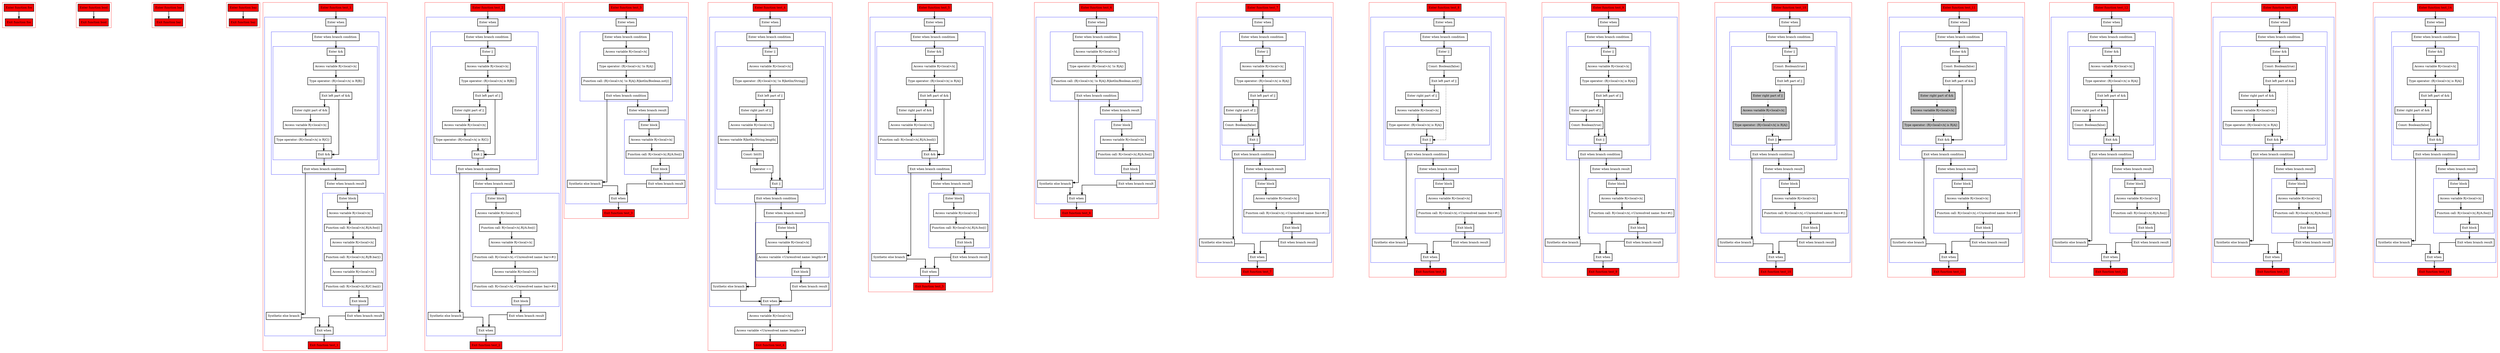 digraph booleanOperators_kt {
    graph [splines=ortho nodesep=3]
    node [shape=box penwidth=2]
    edge [penwidth=2]

    subgraph cluster_0 {
        color=red
        0 [label="Enter function foo" style="filled" fillcolor=red];
        1 [label="Exit function foo" style="filled" fillcolor=red];
    }

    0 -> {1};

    subgraph cluster_1 {
        color=red
        2 [label="Enter function bool" style="filled" fillcolor=red];
        3 [label="Exit function bool" style="filled" fillcolor=red];
    }

    2 -> {3};

    subgraph cluster_2 {
        color=red
        4 [label="Enter function bar" style="filled" fillcolor=red];
        5 [label="Exit function bar" style="filled" fillcolor=red];
    }

    4 -> {5};

    subgraph cluster_3 {
        color=red
        6 [label="Enter function baz" style="filled" fillcolor=red];
        7 [label="Exit function baz" style="filled" fillcolor=red];
    }

    6 -> {7};

    subgraph cluster_4 {
        color=red
        8 [label="Enter function test_1" style="filled" fillcolor=red];
        subgraph cluster_5 {
            color=blue
            9 [label="Enter when"];
            subgraph cluster_6 {
                color=blue
                10 [label="Enter when branch condition "];
                subgraph cluster_7 {
                    color=blue
                    11 [label="Enter &&"];
                    12 [label="Access variable R|<local>/x|"];
                    13 [label="Type operator: (R|<local>/x| is R|B|)"];
                    14 [label="Exit left part of &&"];
                    15 [label="Enter right part of &&"];
                    16 [label="Access variable R|<local>/x|"];
                    17 [label="Type operator: (R|<local>/x| is R|C|)"];
                    18 [label="Exit &&"];
                }
                19 [label="Exit when branch condition"];
            }
            20 [label="Synthetic else branch"];
            21 [label="Enter when branch result"];
            subgraph cluster_8 {
                color=blue
                22 [label="Enter block"];
                23 [label="Access variable R|<local>/x|"];
                24 [label="Function call: R|<local>/x|.R|/A.foo|()"];
                25 [label="Access variable R|<local>/x|"];
                26 [label="Function call: R|<local>/x|.R|/B.bar|()"];
                27 [label="Access variable R|<local>/x|"];
                28 [label="Function call: R|<local>/x|.R|/C.baz|()"];
                29 [label="Exit block"];
            }
            30 [label="Exit when branch result"];
            31 [label="Exit when"];
        }
        32 [label="Exit function test_1" style="filled" fillcolor=red];
    }

    8 -> {9};
    9 -> {10};
    10 -> {11};
    11 -> {12};
    12 -> {13};
    13 -> {14};
    14 -> {18 15};
    15 -> {16};
    16 -> {17};
    17 -> {18};
    18 -> {19};
    19 -> {21 20};
    20 -> {31};
    21 -> {22};
    22 -> {23};
    23 -> {24};
    24 -> {25};
    25 -> {26};
    26 -> {27};
    27 -> {28};
    28 -> {29};
    29 -> {30};
    30 -> {31};
    31 -> {32};

    subgraph cluster_9 {
        color=red
        33 [label="Enter function test_2" style="filled" fillcolor=red];
        subgraph cluster_10 {
            color=blue
            34 [label="Enter when"];
            subgraph cluster_11 {
                color=blue
                35 [label="Enter when branch condition "];
                subgraph cluster_12 {
                    color=blue
                    36 [label="Enter ||"];
                    37 [label="Access variable R|<local>/x|"];
                    38 [label="Type operator: (R|<local>/x| is R|B|)"];
                    39 [label="Exit left part of ||"];
                    40 [label="Enter right part of ||"];
                    41 [label="Access variable R|<local>/x|"];
                    42 [label="Type operator: (R|<local>/x| is R|C|)"];
                    43 [label="Exit ||"];
                }
                44 [label="Exit when branch condition"];
            }
            45 [label="Synthetic else branch"];
            46 [label="Enter when branch result"];
            subgraph cluster_13 {
                color=blue
                47 [label="Enter block"];
                48 [label="Access variable R|<local>/x|"];
                49 [label="Function call: R|<local>/x|.R|/A.foo|()"];
                50 [label="Access variable R|<local>/x|"];
                51 [label="Function call: R|<local>/x|.<Unresolved name: bar>#()"];
                52 [label="Access variable R|<local>/x|"];
                53 [label="Function call: R|<local>/x|.<Unresolved name: baz>#()"];
                54 [label="Exit block"];
            }
            55 [label="Exit when branch result"];
            56 [label="Exit when"];
        }
        57 [label="Exit function test_2" style="filled" fillcolor=red];
    }

    33 -> {34};
    34 -> {35};
    35 -> {36};
    36 -> {37};
    37 -> {38};
    38 -> {39};
    39 -> {43 40};
    40 -> {41};
    41 -> {42};
    42 -> {43};
    43 -> {44};
    44 -> {46 45};
    45 -> {56};
    46 -> {47};
    47 -> {48};
    48 -> {49};
    49 -> {50};
    50 -> {51};
    51 -> {52};
    52 -> {53};
    53 -> {54};
    54 -> {55};
    55 -> {56};
    56 -> {57};

    subgraph cluster_14 {
        color=red
        58 [label="Enter function test_3" style="filled" fillcolor=red];
        subgraph cluster_15 {
            color=blue
            59 [label="Enter when"];
            subgraph cluster_16 {
                color=blue
                60 [label="Enter when branch condition "];
                61 [label="Access variable R|<local>/x|"];
                62 [label="Type operator: (R|<local>/x| !is R|A|)"];
                63 [label="Function call: (R|<local>/x| !is R|A|).R|kotlin/Boolean.not|()"];
                64 [label="Exit when branch condition"];
            }
            65 [label="Synthetic else branch"];
            66 [label="Enter when branch result"];
            subgraph cluster_17 {
                color=blue
                67 [label="Enter block"];
                68 [label="Access variable R|<local>/x|"];
                69 [label="Function call: R|<local>/x|.R|/A.foo|()"];
                70 [label="Exit block"];
            }
            71 [label="Exit when branch result"];
            72 [label="Exit when"];
        }
        73 [label="Exit function test_3" style="filled" fillcolor=red];
    }

    58 -> {59};
    59 -> {60};
    60 -> {61};
    61 -> {62};
    62 -> {63};
    63 -> {64};
    64 -> {66 65};
    65 -> {72};
    66 -> {67};
    67 -> {68};
    68 -> {69};
    69 -> {70};
    70 -> {71};
    71 -> {72};
    72 -> {73};

    subgraph cluster_18 {
        color=red
        74 [label="Enter function test_4" style="filled" fillcolor=red];
        subgraph cluster_19 {
            color=blue
            75 [label="Enter when"];
            subgraph cluster_20 {
                color=blue
                76 [label="Enter when branch condition "];
                subgraph cluster_21 {
                    color=blue
                    77 [label="Enter ||"];
                    78 [label="Access variable R|<local>/x|"];
                    79 [label="Type operator: (R|<local>/x| !is R|kotlin/String|)"];
                    80 [label="Exit left part of ||"];
                    81 [label="Enter right part of ||"];
                    82 [label="Access variable R|<local>/x|"];
                    83 [label="Access variable R|kotlin/String.length|"];
                    84 [label="Const: Int(0)"];
                    85 [label="Operator =="];
                    86 [label="Exit ||"];
                }
                87 [label="Exit when branch condition"];
            }
            88 [label="Synthetic else branch"];
            89 [label="Enter when branch result"];
            subgraph cluster_22 {
                color=blue
                90 [label="Enter block"];
                91 [label="Access variable R|<local>/x|"];
                92 [label="Access variable <Unresolved name: length>#"];
                93 [label="Exit block"];
            }
            94 [label="Exit when branch result"];
            95 [label="Exit when"];
        }
        96 [label="Access variable R|<local>/x|"];
        97 [label="Access variable <Unresolved name: length>#"];
        98 [label="Exit function test_4" style="filled" fillcolor=red];
    }

    74 -> {75};
    75 -> {76};
    76 -> {77};
    77 -> {78};
    78 -> {79};
    79 -> {80};
    80 -> {86 81};
    81 -> {82};
    82 -> {83};
    83 -> {84};
    84 -> {85};
    85 -> {86};
    86 -> {87};
    87 -> {89 88};
    88 -> {95};
    89 -> {90};
    90 -> {91};
    91 -> {92};
    92 -> {93};
    93 -> {94};
    94 -> {95};
    95 -> {96};
    96 -> {97};
    97 -> {98};

    subgraph cluster_23 {
        color=red
        99 [label="Enter function test_5" style="filled" fillcolor=red];
        subgraph cluster_24 {
            color=blue
            100 [label="Enter when"];
            subgraph cluster_25 {
                color=blue
                101 [label="Enter when branch condition "];
                subgraph cluster_26 {
                    color=blue
                    102 [label="Enter &&"];
                    103 [label="Access variable R|<local>/x|"];
                    104 [label="Type operator: (R|<local>/x| is R|A|)"];
                    105 [label="Exit left part of &&"];
                    106 [label="Enter right part of &&"];
                    107 [label="Access variable R|<local>/x|"];
                    108 [label="Function call: R|<local>/x|.R|/A.bool|()"];
                    109 [label="Exit &&"];
                }
                110 [label="Exit when branch condition"];
            }
            111 [label="Synthetic else branch"];
            112 [label="Enter when branch result"];
            subgraph cluster_27 {
                color=blue
                113 [label="Enter block"];
                114 [label="Access variable R|<local>/x|"];
                115 [label="Function call: R|<local>/x|.R|/A.foo|()"];
                116 [label="Exit block"];
            }
            117 [label="Exit when branch result"];
            118 [label="Exit when"];
        }
        119 [label="Exit function test_5" style="filled" fillcolor=red];
    }

    99 -> {100};
    100 -> {101};
    101 -> {102};
    102 -> {103};
    103 -> {104};
    104 -> {105};
    105 -> {109 106};
    106 -> {107};
    107 -> {108};
    108 -> {109};
    109 -> {110};
    110 -> {112 111};
    111 -> {118};
    112 -> {113};
    113 -> {114};
    114 -> {115};
    115 -> {116};
    116 -> {117};
    117 -> {118};
    118 -> {119};

    subgraph cluster_28 {
        color=red
        120 [label="Enter function test_6" style="filled" fillcolor=red];
        subgraph cluster_29 {
            color=blue
            121 [label="Enter when"];
            subgraph cluster_30 {
                color=blue
                122 [label="Enter when branch condition "];
                123 [label="Access variable R|<local>/x|"];
                124 [label="Type operator: (R|<local>/x| !is R|A|)"];
                125 [label="Function call: (R|<local>/x| !is R|A|).R|kotlin/Boolean.not|()"];
                126 [label="Exit when branch condition"];
            }
            127 [label="Synthetic else branch"];
            128 [label="Enter when branch result"];
            subgraph cluster_31 {
                color=blue
                129 [label="Enter block"];
                130 [label="Access variable R|<local>/x|"];
                131 [label="Function call: R|<local>/x|.R|/A.foo|()"];
                132 [label="Exit block"];
            }
            133 [label="Exit when branch result"];
            134 [label="Exit when"];
        }
        135 [label="Exit function test_6" style="filled" fillcolor=red];
    }

    120 -> {121};
    121 -> {122};
    122 -> {123};
    123 -> {124};
    124 -> {125};
    125 -> {126};
    126 -> {128 127};
    127 -> {134};
    128 -> {129};
    129 -> {130};
    130 -> {131};
    131 -> {132};
    132 -> {133};
    133 -> {134};
    134 -> {135};

    subgraph cluster_32 {
        color=red
        136 [label="Enter function test_7" style="filled" fillcolor=red];
        subgraph cluster_33 {
            color=blue
            137 [label="Enter when"];
            subgraph cluster_34 {
                color=blue
                138 [label="Enter when branch condition "];
                subgraph cluster_35 {
                    color=blue
                    139 [label="Enter ||"];
                    140 [label="Access variable R|<local>/x|"];
                    141 [label="Type operator: (R|<local>/x| is R|A|)"];
                    142 [label="Exit left part of ||"];
                    143 [label="Enter right part of ||"];
                    144 [label="Const: Boolean(false)"];
                    145 [label="Exit ||"];
                }
                146 [label="Exit when branch condition"];
            }
            147 [label="Synthetic else branch"];
            148 [label="Enter when branch result"];
            subgraph cluster_36 {
                color=blue
                149 [label="Enter block"];
                150 [label="Access variable R|<local>/x|"];
                151 [label="Function call: R|<local>/x|.<Unresolved name: foo>#()"];
                152 [label="Exit block"];
            }
            153 [label="Exit when branch result"];
            154 [label="Exit when"];
        }
        155 [label="Exit function test_7" style="filled" fillcolor=red];
    }

    136 -> {137};
    137 -> {138};
    138 -> {139};
    139 -> {140};
    140 -> {141};
    141 -> {142};
    142 -> {145 143};
    143 -> {144};
    144 -> {145};
    145 -> {146};
    146 -> {148 147};
    147 -> {154};
    148 -> {149};
    149 -> {150};
    150 -> {151};
    151 -> {152};
    152 -> {153};
    153 -> {154};
    154 -> {155};

    subgraph cluster_37 {
        color=red
        156 [label="Enter function test_8" style="filled" fillcolor=red];
        subgraph cluster_38 {
            color=blue
            157 [label="Enter when"];
            subgraph cluster_39 {
                color=blue
                158 [label="Enter when branch condition "];
                subgraph cluster_40 {
                    color=blue
                    159 [label="Enter ||"];
                    160 [label="Const: Boolean(false)"];
                    161 [label="Exit left part of ||"];
                    162 [label="Enter right part of ||"];
                    163 [label="Access variable R|<local>/x|"];
                    164 [label="Type operator: (R|<local>/x| is R|A|)"];
                    165 [label="Exit ||"];
                }
                166 [label="Exit when branch condition"];
            }
            167 [label="Synthetic else branch"];
            168 [label="Enter when branch result"];
            subgraph cluster_41 {
                color=blue
                169 [label="Enter block"];
                170 [label="Access variable R|<local>/x|"];
                171 [label="Function call: R|<local>/x|.<Unresolved name: foo>#()"];
                172 [label="Exit block"];
            }
            173 [label="Exit when branch result"];
            174 [label="Exit when"];
        }
        175 [label="Exit function test_8" style="filled" fillcolor=red];
    }

    156 -> {157};
    157 -> {158};
    158 -> {159};
    159 -> {160};
    160 -> {161};
    161 -> {162};
    161 -> {165} [style=dotted];
    162 -> {163};
    163 -> {164};
    164 -> {165};
    165 -> {166};
    166 -> {168 167};
    167 -> {174};
    168 -> {169};
    169 -> {170};
    170 -> {171};
    171 -> {172};
    172 -> {173};
    173 -> {174};
    174 -> {175};

    subgraph cluster_42 {
        color=red
        176 [label="Enter function test_9" style="filled" fillcolor=red];
        subgraph cluster_43 {
            color=blue
            177 [label="Enter when"];
            subgraph cluster_44 {
                color=blue
                178 [label="Enter when branch condition "];
                subgraph cluster_45 {
                    color=blue
                    179 [label="Enter ||"];
                    180 [label="Access variable R|<local>/x|"];
                    181 [label="Type operator: (R|<local>/x| is R|A|)"];
                    182 [label="Exit left part of ||"];
                    183 [label="Enter right part of ||"];
                    184 [label="Const: Boolean(true)"];
                    185 [label="Exit ||"];
                }
                186 [label="Exit when branch condition"];
            }
            187 [label="Synthetic else branch"];
            188 [label="Enter when branch result"];
            subgraph cluster_46 {
                color=blue
                189 [label="Enter block"];
                190 [label="Access variable R|<local>/x|"];
                191 [label="Function call: R|<local>/x|.<Unresolved name: foo>#()"];
                192 [label="Exit block"];
            }
            193 [label="Exit when branch result"];
            194 [label="Exit when"];
        }
        195 [label="Exit function test_9" style="filled" fillcolor=red];
    }

    176 -> {177};
    177 -> {178};
    178 -> {179};
    179 -> {180};
    180 -> {181};
    181 -> {182};
    182 -> {185 183};
    183 -> {184};
    184 -> {185};
    185 -> {186};
    186 -> {188 187};
    187 -> {194};
    188 -> {189};
    189 -> {190};
    190 -> {191};
    191 -> {192};
    192 -> {193};
    193 -> {194};
    194 -> {195};

    subgraph cluster_47 {
        color=red
        196 [label="Enter function test_10" style="filled" fillcolor=red];
        subgraph cluster_48 {
            color=blue
            197 [label="Enter when"];
            subgraph cluster_49 {
                color=blue
                198 [label="Enter when branch condition "];
                subgraph cluster_50 {
                    color=blue
                    199 [label="Enter ||"];
                    200 [label="Const: Boolean(true)"];
                    201 [label="Exit left part of ||"];
                    202 [label="Enter right part of ||" style="filled" fillcolor=gray];
                    203 [label="Access variable R|<local>/x|" style="filled" fillcolor=gray];
                    204 [label="Type operator: (R|<local>/x| is R|A|)" style="filled" fillcolor=gray];
                    205 [label="Exit ||"];
                }
                206 [label="Exit when branch condition"];
            }
            207 [label="Synthetic else branch"];
            208 [label="Enter when branch result"];
            subgraph cluster_51 {
                color=blue
                209 [label="Enter block"];
                210 [label="Access variable R|<local>/x|"];
                211 [label="Function call: R|<local>/x|.<Unresolved name: foo>#()"];
                212 [label="Exit block"];
            }
            213 [label="Exit when branch result"];
            214 [label="Exit when"];
        }
        215 [label="Exit function test_10" style="filled" fillcolor=red];
    }

    196 -> {197};
    197 -> {198};
    198 -> {199};
    199 -> {200};
    200 -> {201};
    201 -> {205};
    201 -> {202} [style=dotted];
    202 -> {203} [style=dotted];
    203 -> {204} [style=dotted];
    204 -> {205} [style=dotted];
    205 -> {206};
    206 -> {208 207};
    207 -> {214};
    208 -> {209};
    209 -> {210};
    210 -> {211};
    211 -> {212};
    212 -> {213};
    213 -> {214};
    214 -> {215};

    subgraph cluster_52 {
        color=red
        216 [label="Enter function test_11" style="filled" fillcolor=red];
        subgraph cluster_53 {
            color=blue
            217 [label="Enter when"];
            subgraph cluster_54 {
                color=blue
                218 [label="Enter when branch condition "];
                subgraph cluster_55 {
                    color=blue
                    219 [label="Enter &&"];
                    220 [label="Const: Boolean(false)"];
                    221 [label="Exit left part of &&"];
                    222 [label="Enter right part of &&" style="filled" fillcolor=gray];
                    223 [label="Access variable R|<local>/x|" style="filled" fillcolor=gray];
                    224 [label="Type operator: (R|<local>/x| is R|A|)" style="filled" fillcolor=gray];
                    225 [label="Exit &&"];
                }
                226 [label="Exit when branch condition"];
            }
            227 [label="Synthetic else branch"];
            228 [label="Enter when branch result"];
            subgraph cluster_56 {
                color=blue
                229 [label="Enter block"];
                230 [label="Access variable R|<local>/x|"];
                231 [label="Function call: R|<local>/x|.<Unresolved name: foo>#()"];
                232 [label="Exit block"];
            }
            233 [label="Exit when branch result"];
            234 [label="Exit when"];
        }
        235 [label="Exit function test_11" style="filled" fillcolor=red];
    }

    216 -> {217};
    217 -> {218};
    218 -> {219};
    219 -> {220};
    220 -> {221};
    221 -> {225};
    221 -> {222} [style=dotted];
    222 -> {223} [style=dotted];
    223 -> {224} [style=dotted];
    224 -> {225} [style=dotted];
    225 -> {226};
    226 -> {228 227};
    227 -> {234};
    228 -> {229};
    229 -> {230};
    230 -> {231};
    231 -> {232};
    232 -> {233};
    233 -> {234};
    234 -> {235};

    subgraph cluster_57 {
        color=red
        236 [label="Enter function test_12" style="filled" fillcolor=red];
        subgraph cluster_58 {
            color=blue
            237 [label="Enter when"];
            subgraph cluster_59 {
                color=blue
                238 [label="Enter when branch condition "];
                subgraph cluster_60 {
                    color=blue
                    239 [label="Enter &&"];
                    240 [label="Access variable R|<local>/x|"];
                    241 [label="Type operator: (R|<local>/x| is R|A|)"];
                    242 [label="Exit left part of &&"];
                    243 [label="Enter right part of &&"];
                    244 [label="Const: Boolean(false)"];
                    245 [label="Exit &&"];
                }
                246 [label="Exit when branch condition"];
            }
            247 [label="Synthetic else branch"];
            248 [label="Enter when branch result"];
            subgraph cluster_61 {
                color=blue
                249 [label="Enter block"];
                250 [label="Access variable R|<local>/x|"];
                251 [label="Function call: R|<local>/x|.R|/A.foo|()"];
                252 [label="Exit block"];
            }
            253 [label="Exit when branch result"];
            254 [label="Exit when"];
        }
        255 [label="Exit function test_12" style="filled" fillcolor=red];
    }

    236 -> {237};
    237 -> {238};
    238 -> {239};
    239 -> {240};
    240 -> {241};
    241 -> {242};
    242 -> {245 243};
    243 -> {244};
    244 -> {245};
    245 -> {246};
    246 -> {248 247};
    247 -> {254};
    248 -> {249};
    249 -> {250};
    250 -> {251};
    251 -> {252};
    252 -> {253};
    253 -> {254};
    254 -> {255};

    subgraph cluster_62 {
        color=red
        256 [label="Enter function test_13" style="filled" fillcolor=red];
        subgraph cluster_63 {
            color=blue
            257 [label="Enter when"];
            subgraph cluster_64 {
                color=blue
                258 [label="Enter when branch condition "];
                subgraph cluster_65 {
                    color=blue
                    259 [label="Enter &&"];
                    260 [label="Const: Boolean(true)"];
                    261 [label="Exit left part of &&"];
                    262 [label="Enter right part of &&"];
                    263 [label="Access variable R|<local>/x|"];
                    264 [label="Type operator: (R|<local>/x| is R|A|)"];
                    265 [label="Exit &&"];
                }
                266 [label="Exit when branch condition"];
            }
            267 [label="Synthetic else branch"];
            268 [label="Enter when branch result"];
            subgraph cluster_66 {
                color=blue
                269 [label="Enter block"];
                270 [label="Access variable R|<local>/x|"];
                271 [label="Function call: R|<local>/x|.R|/A.foo|()"];
                272 [label="Exit block"];
            }
            273 [label="Exit when branch result"];
            274 [label="Exit when"];
        }
        275 [label="Exit function test_13" style="filled" fillcolor=red];
    }

    256 -> {257};
    257 -> {258};
    258 -> {259};
    259 -> {260};
    260 -> {261};
    261 -> {262};
    261 -> {265} [style=dotted];
    262 -> {263};
    263 -> {264};
    264 -> {265};
    265 -> {266};
    266 -> {268 267};
    267 -> {274};
    268 -> {269};
    269 -> {270};
    270 -> {271};
    271 -> {272};
    272 -> {273};
    273 -> {274};
    274 -> {275};

    subgraph cluster_67 {
        color=red
        276 [label="Enter function test_14" style="filled" fillcolor=red];
        subgraph cluster_68 {
            color=blue
            277 [label="Enter when"];
            subgraph cluster_69 {
                color=blue
                278 [label="Enter when branch condition "];
                subgraph cluster_70 {
                    color=blue
                    279 [label="Enter &&"];
                    280 [label="Access variable R|<local>/x|"];
                    281 [label="Type operator: (R|<local>/x| is R|A|)"];
                    282 [label="Exit left part of &&"];
                    283 [label="Enter right part of &&"];
                    284 [label="Const: Boolean(false)"];
                    285 [label="Exit &&"];
                }
                286 [label="Exit when branch condition"];
            }
            287 [label="Synthetic else branch"];
            288 [label="Enter when branch result"];
            subgraph cluster_71 {
                color=blue
                289 [label="Enter block"];
                290 [label="Access variable R|<local>/x|"];
                291 [label="Function call: R|<local>/x|.R|/A.foo|()"];
                292 [label="Exit block"];
            }
            293 [label="Exit when branch result"];
            294 [label="Exit when"];
        }
        295 [label="Exit function test_14" style="filled" fillcolor=red];
    }

    276 -> {277};
    277 -> {278};
    278 -> {279};
    279 -> {280};
    280 -> {281};
    281 -> {282};
    282 -> {285 283};
    283 -> {284};
    284 -> {285};
    285 -> {286};
    286 -> {288 287};
    287 -> {294};
    288 -> {289};
    289 -> {290};
    290 -> {291};
    291 -> {292};
    292 -> {293};
    293 -> {294};
    294 -> {295};

}
